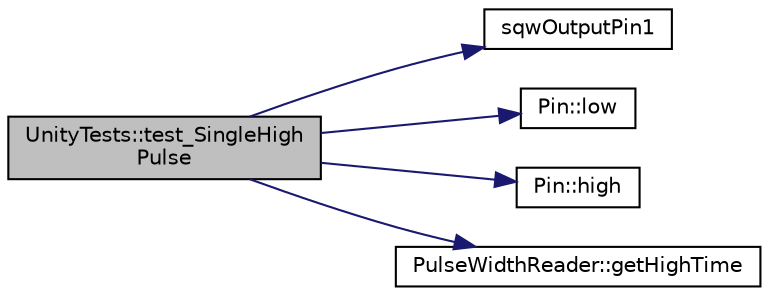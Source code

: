 digraph "UnityTests::test_SingleHighPulse"
{
  edge [fontname="Helvetica",fontsize="10",labelfontname="Helvetica",labelfontsize="10"];
  node [fontname="Helvetica",fontsize="10",shape=record];
  rankdir="LR";
  Node1 [label="UnityTests::test_SingleHigh\lPulse",height=0.2,width=0.4,color="black", fillcolor="grey75", style="filled" fontcolor="black"];
  Node1 -> Node2 [color="midnightblue",fontsize="10",style="solid",fontname="Helvetica"];
  Node2 [label="sqwOutputPin1",height=0.2,width=0.4,color="black", fillcolor="white", style="filled",URL="$pulse__width__reader_8test_8h.html#ab25b70936f8dbdfe579fda3c1ebc6a01"];
  Node1 -> Node3 [color="midnightblue",fontsize="10",style="solid",fontname="Helvetica"];
  Node3 [label="Pin::low",height=0.2,width=0.4,color="black", fillcolor="white", style="filled",URL="$classPin.html#a2b3a5a1a6bf26e9f1a65314bda73045a",tooltip="Set pin to output low."];
  Node1 -> Node4 [color="midnightblue",fontsize="10",style="solid",fontname="Helvetica"];
  Node4 [label="Pin::high",height=0.2,width=0.4,color="black", fillcolor="white", style="filled",URL="$classPin.html#a2a37644e45fdd91d099a969db68630fd",tooltip="Set pin to output high."];
  Node1 -> Node5 [color="midnightblue",fontsize="10",style="solid",fontname="Helvetica"];
  Node5 [label="PulseWidthReader::getHighTime",height=0.2,width=0.4,color="black", fillcolor="white", style="filled",URL="$classPulseWidthReader.html#a80ee5413ff806d866dc60b9f675953d8",tooltip="Get the most recent high pulse duration."];
}
